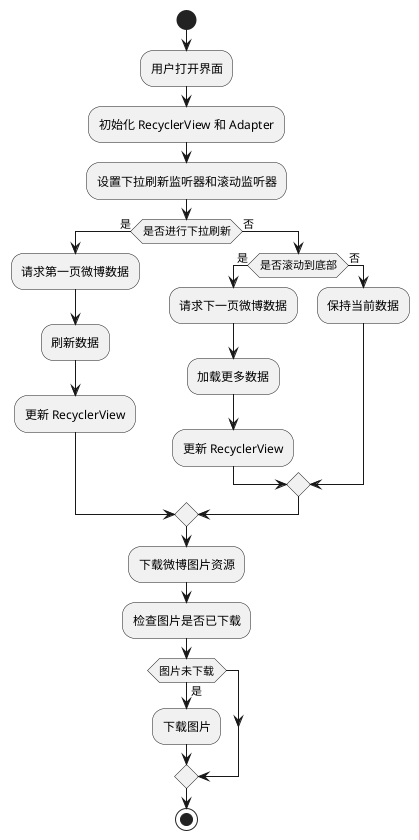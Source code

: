 @startuml
!define RECTANGLE rectangle
!define DIAMOND diamond

start
:用户打开界面;
:初始化 RecyclerView 和 Adapter;
:设置下拉刷新监听器和滚动监听器;

if (是否进行下拉刷新) then (是)
  :请求第一页微博数据;
  :刷新数据;
  :更新 RecyclerView;
else (否)
  if (是否滚动到底部) then (是)
    :请求下一页微博数据;
    :加载更多数据;
    :更新 RecyclerView;
  else (否)
    :保持当前数据;
  endif
endif

:下载微博图片资源;
:检查图片是否已下载;
if (图片未下载) then (是)
  :下载图片;
endif

stop

@enduml
